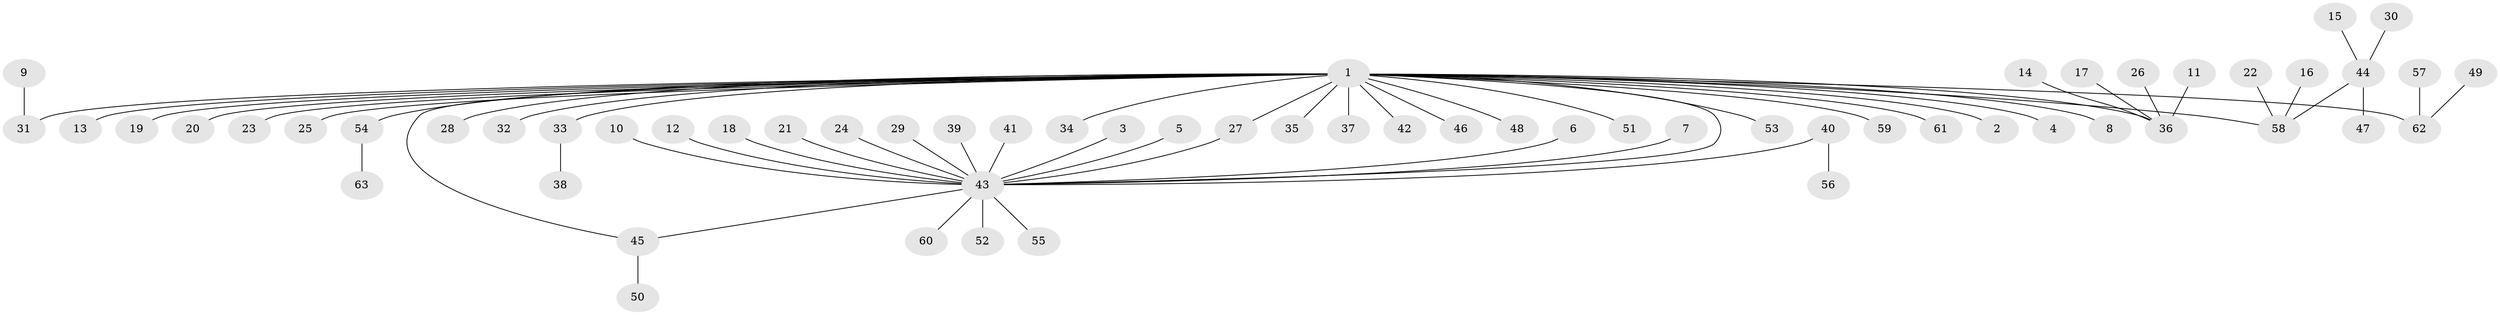 // original degree distribution, {23: 0.007936507936507936, 10: 0.007936507936507936, 4: 0.03968253968253968, 2: 0.2222222222222222, 21: 0.007936507936507936, 7: 0.007936507936507936, 1: 0.626984126984127, 3: 0.047619047619047616, 6: 0.015873015873015872, 5: 0.015873015873015872}
// Generated by graph-tools (version 1.1) at 2025/26/03/09/25 03:26:06]
// undirected, 63 vertices, 64 edges
graph export_dot {
graph [start="1"]
  node [color=gray90,style=filled];
  1;
  2;
  3;
  4;
  5;
  6;
  7;
  8;
  9;
  10;
  11;
  12;
  13;
  14;
  15;
  16;
  17;
  18;
  19;
  20;
  21;
  22;
  23;
  24;
  25;
  26;
  27;
  28;
  29;
  30;
  31;
  32;
  33;
  34;
  35;
  36;
  37;
  38;
  39;
  40;
  41;
  42;
  43;
  44;
  45;
  46;
  47;
  48;
  49;
  50;
  51;
  52;
  53;
  54;
  55;
  56;
  57;
  58;
  59;
  60;
  61;
  62;
  63;
  1 -- 2 [weight=1.0];
  1 -- 4 [weight=1.0];
  1 -- 8 [weight=1.0];
  1 -- 13 [weight=1.0];
  1 -- 19 [weight=1.0];
  1 -- 20 [weight=1.0];
  1 -- 23 [weight=1.0];
  1 -- 25 [weight=1.0];
  1 -- 27 [weight=1.0];
  1 -- 28 [weight=1.0];
  1 -- 31 [weight=1.0];
  1 -- 32 [weight=1.0];
  1 -- 33 [weight=1.0];
  1 -- 34 [weight=1.0];
  1 -- 35 [weight=1.0];
  1 -- 36 [weight=1.0];
  1 -- 37 [weight=1.0];
  1 -- 42 [weight=1.0];
  1 -- 43 [weight=1.0];
  1 -- 45 [weight=1.0];
  1 -- 46 [weight=1.0];
  1 -- 48 [weight=1.0];
  1 -- 51 [weight=1.0];
  1 -- 53 [weight=1.0];
  1 -- 54 [weight=1.0];
  1 -- 58 [weight=1.0];
  1 -- 59 [weight=1.0];
  1 -- 61 [weight=1.0];
  1 -- 62 [weight=1.0];
  3 -- 43 [weight=1.0];
  5 -- 43 [weight=1.0];
  6 -- 43 [weight=1.0];
  7 -- 43 [weight=1.0];
  9 -- 31 [weight=1.0];
  10 -- 43 [weight=1.0];
  11 -- 36 [weight=1.0];
  12 -- 43 [weight=1.0];
  14 -- 36 [weight=1.0];
  15 -- 44 [weight=1.0];
  16 -- 58 [weight=1.0];
  17 -- 36 [weight=1.0];
  18 -- 43 [weight=1.0];
  21 -- 43 [weight=1.0];
  22 -- 58 [weight=1.0];
  24 -- 43 [weight=1.0];
  26 -- 36 [weight=1.0];
  27 -- 43 [weight=1.0];
  29 -- 43 [weight=1.0];
  30 -- 44 [weight=1.0];
  33 -- 38 [weight=1.0];
  39 -- 43 [weight=1.0];
  40 -- 43 [weight=1.0];
  40 -- 56 [weight=1.0];
  41 -- 43 [weight=1.0];
  43 -- 45 [weight=1.0];
  43 -- 52 [weight=1.0];
  43 -- 55 [weight=1.0];
  43 -- 60 [weight=1.0];
  44 -- 47 [weight=1.0];
  44 -- 58 [weight=1.0];
  45 -- 50 [weight=1.0];
  49 -- 62 [weight=1.0];
  54 -- 63 [weight=1.0];
  57 -- 62 [weight=1.0];
}

